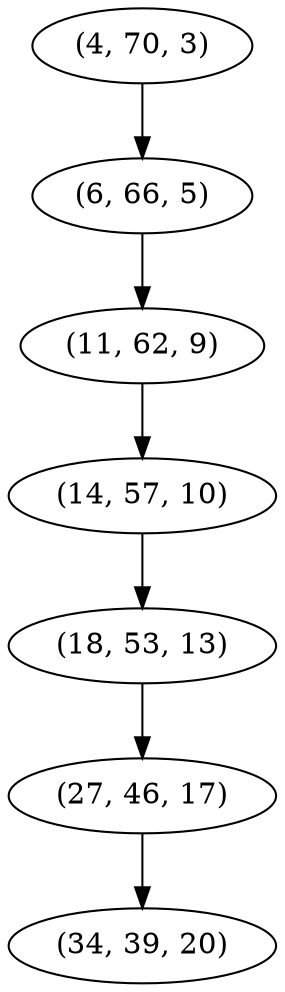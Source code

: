 digraph tree {
    "(4, 70, 3)";
    "(6, 66, 5)";
    "(11, 62, 9)";
    "(14, 57, 10)";
    "(18, 53, 13)";
    "(27, 46, 17)";
    "(34, 39, 20)";
    "(4, 70, 3)" -> "(6, 66, 5)";
    "(6, 66, 5)" -> "(11, 62, 9)";
    "(11, 62, 9)" -> "(14, 57, 10)";
    "(14, 57, 10)" -> "(18, 53, 13)";
    "(18, 53, 13)" -> "(27, 46, 17)";
    "(27, 46, 17)" -> "(34, 39, 20)";
}
